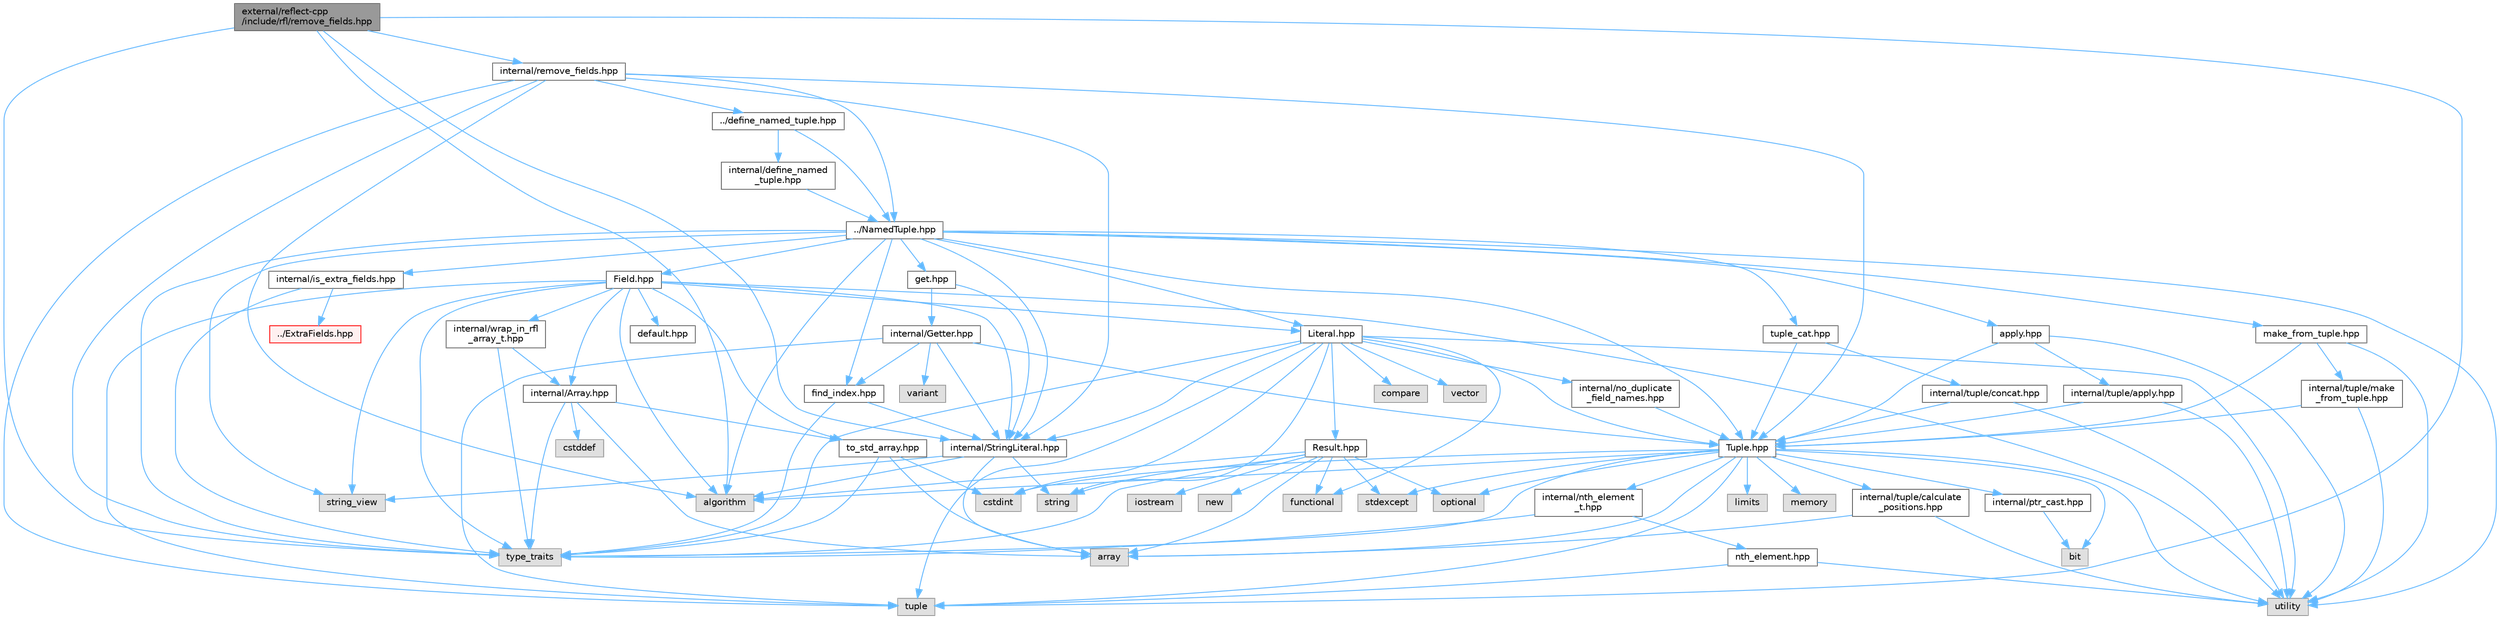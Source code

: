 digraph "external/reflect-cpp/include/rfl/remove_fields.hpp"
{
 // LATEX_PDF_SIZE
  bgcolor="transparent";
  edge [fontname=Helvetica,fontsize=10,labelfontname=Helvetica,labelfontsize=10];
  node [fontname=Helvetica,fontsize=10,shape=box,height=0.2,width=0.4];
  Node1 [id="Node000001",label="external/reflect-cpp\l/include/rfl/remove_fields.hpp",height=0.2,width=0.4,color="gray40", fillcolor="grey60", style="filled", fontcolor="black",tooltip=" "];
  Node1 -> Node2 [id="edge122_Node000001_Node000002",color="steelblue1",style="solid",tooltip=" "];
  Node2 [id="Node000002",label="algorithm",height=0.2,width=0.4,color="grey60", fillcolor="#E0E0E0", style="filled",tooltip=" "];
  Node1 -> Node3 [id="edge123_Node000001_Node000003",color="steelblue1",style="solid",tooltip=" "];
  Node3 [id="Node000003",label="tuple",height=0.2,width=0.4,color="grey60", fillcolor="#E0E0E0", style="filled",tooltip=" "];
  Node1 -> Node4 [id="edge124_Node000001_Node000004",color="steelblue1",style="solid",tooltip=" "];
  Node4 [id="Node000004",label="type_traits",height=0.2,width=0.4,color="grey60", fillcolor="#E0E0E0", style="filled",tooltip=" "];
  Node1 -> Node5 [id="edge125_Node000001_Node000005",color="steelblue1",style="solid",tooltip=" "];
  Node5 [id="Node000005",label="internal/StringLiteral.hpp",height=0.2,width=0.4,color="grey40", fillcolor="white", style="filled",URL="$_string_literal_8hpp.html",tooltip=" "];
  Node5 -> Node2 [id="edge126_Node000005_Node000002",color="steelblue1",style="solid",tooltip=" "];
  Node5 -> Node6 [id="edge127_Node000005_Node000006",color="steelblue1",style="solid",tooltip=" "];
  Node6 [id="Node000006",label="array",height=0.2,width=0.4,color="grey60", fillcolor="#E0E0E0", style="filled",tooltip=" "];
  Node5 -> Node7 [id="edge128_Node000005_Node000007",color="steelblue1",style="solid",tooltip=" "];
  Node7 [id="Node000007",label="string",height=0.2,width=0.4,color="grey60", fillcolor="#E0E0E0", style="filled",tooltip=" "];
  Node5 -> Node8 [id="edge129_Node000005_Node000008",color="steelblue1",style="solid",tooltip=" "];
  Node8 [id="Node000008",label="string_view",height=0.2,width=0.4,color="grey60", fillcolor="#E0E0E0", style="filled",tooltip=" "];
  Node1 -> Node9 [id="edge130_Node000001_Node000009",color="steelblue1",style="solid",tooltip=" "];
  Node9 [id="Node000009",label="internal/remove_fields.hpp",height=0.2,width=0.4,color="grey40", fillcolor="white", style="filled",URL="$internal_2remove__fields_8hpp.html",tooltip=" "];
  Node9 -> Node2 [id="edge131_Node000009_Node000002",color="steelblue1",style="solid",tooltip=" "];
  Node9 -> Node3 [id="edge132_Node000009_Node000003",color="steelblue1",style="solid",tooltip=" "];
  Node9 -> Node4 [id="edge133_Node000009_Node000004",color="steelblue1",style="solid",tooltip=" "];
  Node9 -> Node10 [id="edge134_Node000009_Node000010",color="steelblue1",style="solid",tooltip=" "];
  Node10 [id="Node000010",label="../NamedTuple.hpp",height=0.2,width=0.4,color="grey40", fillcolor="white", style="filled",URL="$_named_tuple_8hpp.html",tooltip=" "];
  Node10 -> Node2 [id="edge135_Node000010_Node000002",color="steelblue1",style="solid",tooltip=" "];
  Node10 -> Node8 [id="edge136_Node000010_Node000008",color="steelblue1",style="solid",tooltip=" "];
  Node10 -> Node4 [id="edge137_Node000010_Node000004",color="steelblue1",style="solid",tooltip=" "];
  Node10 -> Node11 [id="edge138_Node000010_Node000011",color="steelblue1",style="solid",tooltip=" "];
  Node11 [id="Node000011",label="utility",height=0.2,width=0.4,color="grey60", fillcolor="#E0E0E0", style="filled",tooltip=" "];
  Node10 -> Node12 [id="edge139_Node000010_Node000012",color="steelblue1",style="solid",tooltip=" "];
  Node12 [id="Node000012",label="Field.hpp",height=0.2,width=0.4,color="grey40", fillcolor="white", style="filled",URL="$_field_8hpp.html",tooltip=" "];
  Node12 -> Node2 [id="edge140_Node000012_Node000002",color="steelblue1",style="solid",tooltip=" "];
  Node12 -> Node8 [id="edge141_Node000012_Node000008",color="steelblue1",style="solid",tooltip=" "];
  Node12 -> Node3 [id="edge142_Node000012_Node000003",color="steelblue1",style="solid",tooltip=" "];
  Node12 -> Node4 [id="edge143_Node000012_Node000004",color="steelblue1",style="solid",tooltip=" "];
  Node12 -> Node11 [id="edge144_Node000012_Node000011",color="steelblue1",style="solid",tooltip=" "];
  Node12 -> Node13 [id="edge145_Node000012_Node000013",color="steelblue1",style="solid",tooltip=" "];
  Node13 [id="Node000013",label="Literal.hpp",height=0.2,width=0.4,color="grey40", fillcolor="white", style="filled",URL="$_literal_8hpp.html",tooltip=" "];
  Node13 -> Node14 [id="edge146_Node000013_Node000014",color="steelblue1",style="solid",tooltip=" "];
  Node14 [id="Node000014",label="compare",height=0.2,width=0.4,color="grey60", fillcolor="#E0E0E0", style="filled",tooltip=" "];
  Node13 -> Node15 [id="edge147_Node000013_Node000015",color="steelblue1",style="solid",tooltip=" "];
  Node15 [id="Node000015",label="cstdint",height=0.2,width=0.4,color="grey60", fillcolor="#E0E0E0", style="filled",tooltip=" "];
  Node13 -> Node16 [id="edge148_Node000013_Node000016",color="steelblue1",style="solid",tooltip=" "];
  Node16 [id="Node000016",label="functional",height=0.2,width=0.4,color="grey60", fillcolor="#E0E0E0", style="filled",tooltip=" "];
  Node13 -> Node7 [id="edge149_Node000013_Node000007",color="steelblue1",style="solid",tooltip=" "];
  Node13 -> Node3 [id="edge150_Node000013_Node000003",color="steelblue1",style="solid",tooltip=" "];
  Node13 -> Node4 [id="edge151_Node000013_Node000004",color="steelblue1",style="solid",tooltip=" "];
  Node13 -> Node11 [id="edge152_Node000013_Node000011",color="steelblue1",style="solid",tooltip=" "];
  Node13 -> Node17 [id="edge153_Node000013_Node000017",color="steelblue1",style="solid",tooltip=" "];
  Node17 [id="Node000017",label="vector",height=0.2,width=0.4,color="grey60", fillcolor="#E0E0E0", style="filled",tooltip=" "];
  Node13 -> Node18 [id="edge154_Node000013_Node000018",color="steelblue1",style="solid",tooltip=" "];
  Node18 [id="Node000018",label="Result.hpp",height=0.2,width=0.4,color="grey40", fillcolor="white", style="filled",URL="$_result_8hpp.html",tooltip=" "];
  Node18 -> Node2 [id="edge155_Node000018_Node000002",color="steelblue1",style="solid",tooltip=" "];
  Node18 -> Node6 [id="edge156_Node000018_Node000006",color="steelblue1",style="solid",tooltip=" "];
  Node18 -> Node16 [id="edge157_Node000018_Node000016",color="steelblue1",style="solid",tooltip=" "];
  Node18 -> Node19 [id="edge158_Node000018_Node000019",color="steelblue1",style="solid",tooltip=" "];
  Node19 [id="Node000019",label="iostream",height=0.2,width=0.4,color="grey60", fillcolor="#E0E0E0", style="filled",tooltip=" "];
  Node18 -> Node20 [id="edge159_Node000018_Node000020",color="steelblue1",style="solid",tooltip=" "];
  Node20 [id="Node000020",label="new",height=0.2,width=0.4,color="grey60", fillcolor="#E0E0E0", style="filled",tooltip=" "];
  Node18 -> Node21 [id="edge160_Node000018_Node000021",color="steelblue1",style="solid",tooltip=" "];
  Node21 [id="Node000021",label="optional",height=0.2,width=0.4,color="grey60", fillcolor="#E0E0E0", style="filled",tooltip=" "];
  Node18 -> Node22 [id="edge161_Node000018_Node000022",color="steelblue1",style="solid",tooltip=" "];
  Node22 [id="Node000022",label="stdexcept",height=0.2,width=0.4,color="grey60", fillcolor="#E0E0E0", style="filled",tooltip=" "];
  Node18 -> Node7 [id="edge162_Node000018_Node000007",color="steelblue1",style="solid",tooltip=" "];
  Node18 -> Node4 [id="edge163_Node000018_Node000004",color="steelblue1",style="solid",tooltip=" "];
  Node13 -> Node23 [id="edge164_Node000013_Node000023",color="steelblue1",style="solid",tooltip=" "];
  Node23 [id="Node000023",label="Tuple.hpp",height=0.2,width=0.4,color="grey40", fillcolor="white", style="filled",URL="$_tuple_8hpp.html",tooltip=" "];
  Node23 -> Node2 [id="edge165_Node000023_Node000002",color="steelblue1",style="solid",tooltip=" "];
  Node23 -> Node6 [id="edge166_Node000023_Node000006",color="steelblue1",style="solid",tooltip=" "];
  Node23 -> Node24 [id="edge167_Node000023_Node000024",color="steelblue1",style="solid",tooltip=" "];
  Node24 [id="Node000024",label="bit",height=0.2,width=0.4,color="grey60", fillcolor="#E0E0E0", style="filled",tooltip=" "];
  Node23 -> Node15 [id="edge168_Node000023_Node000015",color="steelblue1",style="solid",tooltip=" "];
  Node23 -> Node25 [id="edge169_Node000023_Node000025",color="steelblue1",style="solid",tooltip=" "];
  Node25 [id="Node000025",label="limits",height=0.2,width=0.4,color="grey60", fillcolor="#E0E0E0", style="filled",tooltip=" "];
  Node23 -> Node26 [id="edge170_Node000023_Node000026",color="steelblue1",style="solid",tooltip=" "];
  Node26 [id="Node000026",label="memory",height=0.2,width=0.4,color="grey60", fillcolor="#E0E0E0", style="filled",tooltip=" "];
  Node23 -> Node21 [id="edge171_Node000023_Node000021",color="steelblue1",style="solid",tooltip=" "];
  Node23 -> Node22 [id="edge172_Node000023_Node000022",color="steelblue1",style="solid",tooltip=" "];
  Node23 -> Node3 [id="edge173_Node000023_Node000003",color="steelblue1",style="solid",tooltip=" "];
  Node23 -> Node4 [id="edge174_Node000023_Node000004",color="steelblue1",style="solid",tooltip=" "];
  Node23 -> Node11 [id="edge175_Node000023_Node000011",color="steelblue1",style="solid",tooltip=" "];
  Node23 -> Node27 [id="edge176_Node000023_Node000027",color="steelblue1",style="solid",tooltip=" "];
  Node27 [id="Node000027",label="internal/nth_element\l_t.hpp",height=0.2,width=0.4,color="grey40", fillcolor="white", style="filled",URL="$nth__element__t_8hpp.html",tooltip=" "];
  Node27 -> Node4 [id="edge177_Node000027_Node000004",color="steelblue1",style="solid",tooltip=" "];
  Node27 -> Node28 [id="edge178_Node000027_Node000028",color="steelblue1",style="solid",tooltip=" "];
  Node28 [id="Node000028",label="nth_element.hpp",height=0.2,width=0.4,color="grey40", fillcolor="white", style="filled",URL="$nth__element_8hpp.html",tooltip=" "];
  Node28 -> Node3 [id="edge179_Node000028_Node000003",color="steelblue1",style="solid",tooltip=" "];
  Node28 -> Node11 [id="edge180_Node000028_Node000011",color="steelblue1",style="solid",tooltip=" "];
  Node23 -> Node29 [id="edge181_Node000023_Node000029",color="steelblue1",style="solid",tooltip=" "];
  Node29 [id="Node000029",label="internal/ptr_cast.hpp",height=0.2,width=0.4,color="grey40", fillcolor="white", style="filled",URL="$ptr__cast_8hpp.html",tooltip=" "];
  Node29 -> Node24 [id="edge182_Node000029_Node000024",color="steelblue1",style="solid",tooltip=" "];
  Node23 -> Node30 [id="edge183_Node000023_Node000030",color="steelblue1",style="solid",tooltip=" "];
  Node30 [id="Node000030",label="internal/tuple/calculate\l_positions.hpp",height=0.2,width=0.4,color="grey40", fillcolor="white", style="filled",URL="$calculate__positions_8hpp.html",tooltip=" "];
  Node30 -> Node6 [id="edge184_Node000030_Node000006",color="steelblue1",style="solid",tooltip=" "];
  Node30 -> Node11 [id="edge185_Node000030_Node000011",color="steelblue1",style="solid",tooltip=" "];
  Node13 -> Node5 [id="edge186_Node000013_Node000005",color="steelblue1",style="solid",tooltip=" "];
  Node13 -> Node31 [id="edge187_Node000013_Node000031",color="steelblue1",style="solid",tooltip=" "];
  Node31 [id="Node000031",label="internal/no_duplicate\l_field_names.hpp",height=0.2,width=0.4,color="grey40", fillcolor="white", style="filled",URL="$no__duplicate__field__names_8hpp.html",tooltip=" "];
  Node31 -> Node23 [id="edge188_Node000031_Node000023",color="steelblue1",style="solid",tooltip=" "];
  Node12 -> Node32 [id="edge189_Node000012_Node000032",color="steelblue1",style="solid",tooltip=" "];
  Node32 [id="Node000032",label="default.hpp",height=0.2,width=0.4,color="grey40", fillcolor="white", style="filled",URL="$default_8hpp.html",tooltip=" "];
  Node12 -> Node33 [id="edge190_Node000012_Node000033",color="steelblue1",style="solid",tooltip=" "];
  Node33 [id="Node000033",label="internal/Array.hpp",height=0.2,width=0.4,color="grey40", fillcolor="white", style="filled",URL="$_array_8hpp.html",tooltip=" "];
  Node33 -> Node6 [id="edge191_Node000033_Node000006",color="steelblue1",style="solid",tooltip=" "];
  Node33 -> Node34 [id="edge192_Node000033_Node000034",color="steelblue1",style="solid",tooltip=" "];
  Node34 [id="Node000034",label="cstddef",height=0.2,width=0.4,color="grey60", fillcolor="#E0E0E0", style="filled",tooltip=" "];
  Node33 -> Node4 [id="edge193_Node000033_Node000004",color="steelblue1",style="solid",tooltip=" "];
  Node33 -> Node35 [id="edge194_Node000033_Node000035",color="steelblue1",style="solid",tooltip=" "];
  Node35 [id="Node000035",label="to_std_array.hpp",height=0.2,width=0.4,color="grey40", fillcolor="white", style="filled",URL="$to__std__array_8hpp.html",tooltip=" "];
  Node35 -> Node6 [id="edge195_Node000035_Node000006",color="steelblue1",style="solid",tooltip=" "];
  Node35 -> Node15 [id="edge196_Node000035_Node000015",color="steelblue1",style="solid",tooltip=" "];
  Node35 -> Node4 [id="edge197_Node000035_Node000004",color="steelblue1",style="solid",tooltip=" "];
  Node12 -> Node5 [id="edge198_Node000012_Node000005",color="steelblue1",style="solid",tooltip=" "];
  Node12 -> Node35 [id="edge199_Node000012_Node000035",color="steelblue1",style="solid",tooltip=" "];
  Node12 -> Node36 [id="edge200_Node000012_Node000036",color="steelblue1",style="solid",tooltip=" "];
  Node36 [id="Node000036",label="internal/wrap_in_rfl\l_array_t.hpp",height=0.2,width=0.4,color="grey40", fillcolor="white", style="filled",URL="$wrap__in__rfl__array__t_8hpp.html",tooltip=" "];
  Node36 -> Node4 [id="edge201_Node000036_Node000004",color="steelblue1",style="solid",tooltip=" "];
  Node36 -> Node33 [id="edge202_Node000036_Node000033",color="steelblue1",style="solid",tooltip=" "];
  Node10 -> Node13 [id="edge203_Node000010_Node000013",color="steelblue1",style="solid",tooltip=" "];
  Node10 -> Node23 [id="edge204_Node000010_Node000023",color="steelblue1",style="solid",tooltip=" "];
  Node10 -> Node37 [id="edge205_Node000010_Node000037",color="steelblue1",style="solid",tooltip=" "];
  Node37 [id="Node000037",label="apply.hpp",height=0.2,width=0.4,color="grey40", fillcolor="white", style="filled",URL="$apply_8hpp.html",tooltip=" "];
  Node37 -> Node11 [id="edge206_Node000037_Node000011",color="steelblue1",style="solid",tooltip=" "];
  Node37 -> Node23 [id="edge207_Node000037_Node000023",color="steelblue1",style="solid",tooltip=" "];
  Node37 -> Node38 [id="edge208_Node000037_Node000038",color="steelblue1",style="solid",tooltip=" "];
  Node38 [id="Node000038",label="internal/tuple/apply.hpp",height=0.2,width=0.4,color="grey40", fillcolor="white", style="filled",URL="$internal_2tuple_2apply_8hpp.html",tooltip=" "];
  Node38 -> Node11 [id="edge209_Node000038_Node000011",color="steelblue1",style="solid",tooltip=" "];
  Node38 -> Node23 [id="edge210_Node000038_Node000023",color="steelblue1",style="solid",tooltip=" "];
  Node10 -> Node39 [id="edge211_Node000010_Node000039",color="steelblue1",style="solid",tooltip=" "];
  Node39 [id="Node000039",label="get.hpp",height=0.2,width=0.4,color="grey40", fillcolor="white", style="filled",URL="$get_8hpp.html",tooltip=" "];
  Node39 -> Node40 [id="edge212_Node000039_Node000040",color="steelblue1",style="solid",tooltip=" "];
  Node40 [id="Node000040",label="internal/Getter.hpp",height=0.2,width=0.4,color="grey40", fillcolor="white", style="filled",URL="$_getter_8hpp.html",tooltip=" "];
  Node40 -> Node3 [id="edge213_Node000040_Node000003",color="steelblue1",style="solid",tooltip=" "];
  Node40 -> Node41 [id="edge214_Node000040_Node000041",color="steelblue1",style="solid",tooltip=" "];
  Node41 [id="Node000041",label="variant",height=0.2,width=0.4,color="grey60", fillcolor="#E0E0E0", style="filled",tooltip=" "];
  Node40 -> Node23 [id="edge215_Node000040_Node000023",color="steelblue1",style="solid",tooltip=" "];
  Node40 -> Node5 [id="edge216_Node000040_Node000005",color="steelblue1",style="solid",tooltip=" "];
  Node40 -> Node42 [id="edge217_Node000040_Node000042",color="steelblue1",style="solid",tooltip=" "];
  Node42 [id="Node000042",label="find_index.hpp",height=0.2,width=0.4,color="grey40", fillcolor="white", style="filled",URL="$find__index_8hpp.html",tooltip=" "];
  Node42 -> Node4 [id="edge218_Node000042_Node000004",color="steelblue1",style="solid",tooltip=" "];
  Node42 -> Node5 [id="edge219_Node000042_Node000005",color="steelblue1",style="solid",tooltip=" "];
  Node39 -> Node5 [id="edge220_Node000039_Node000005",color="steelblue1",style="solid",tooltip=" "];
  Node10 -> Node5 [id="edge221_Node000010_Node000005",color="steelblue1",style="solid",tooltip=" "];
  Node10 -> Node42 [id="edge222_Node000010_Node000042",color="steelblue1",style="solid",tooltip=" "];
  Node10 -> Node43 [id="edge223_Node000010_Node000043",color="steelblue1",style="solid",tooltip=" "];
  Node43 [id="Node000043",label="internal/is_extra_fields.hpp",height=0.2,width=0.4,color="grey40", fillcolor="white", style="filled",URL="$is__extra__fields_8hpp.html",tooltip=" "];
  Node43 -> Node4 [id="edge224_Node000043_Node000004",color="steelblue1",style="solid",tooltip=" "];
  Node43 -> Node44 [id="edge225_Node000043_Node000044",color="steelblue1",style="solid",tooltip=" "];
  Node44 [id="Node000044",label="../ExtraFields.hpp",height=0.2,width=0.4,color="red", fillcolor="#FFF0F0", style="filled",URL="$_extra_fields_8hpp.html",tooltip=" "];
  Node10 -> Node46 [id="edge226_Node000010_Node000046",color="steelblue1",style="solid",tooltip=" "];
  Node46 [id="Node000046",label="make_from_tuple.hpp",height=0.2,width=0.4,color="grey40", fillcolor="white", style="filled",URL="$make__from__tuple_8hpp.html",tooltip=" "];
  Node46 -> Node11 [id="edge227_Node000046_Node000011",color="steelblue1",style="solid",tooltip=" "];
  Node46 -> Node23 [id="edge228_Node000046_Node000023",color="steelblue1",style="solid",tooltip=" "];
  Node46 -> Node47 [id="edge229_Node000046_Node000047",color="steelblue1",style="solid",tooltip=" "];
  Node47 [id="Node000047",label="internal/tuple/make\l_from_tuple.hpp",height=0.2,width=0.4,color="grey40", fillcolor="white", style="filled",URL="$internal_2tuple_2make__from__tuple_8hpp.html",tooltip=" "];
  Node47 -> Node11 [id="edge230_Node000047_Node000011",color="steelblue1",style="solid",tooltip=" "];
  Node47 -> Node23 [id="edge231_Node000047_Node000023",color="steelblue1",style="solid",tooltip=" "];
  Node10 -> Node48 [id="edge232_Node000010_Node000048",color="steelblue1",style="solid",tooltip=" "];
  Node48 [id="Node000048",label="tuple_cat.hpp",height=0.2,width=0.4,color="grey40", fillcolor="white", style="filled",URL="$tuple__cat_8hpp.html",tooltip=" "];
  Node48 -> Node23 [id="edge233_Node000048_Node000023",color="steelblue1",style="solid",tooltip=" "];
  Node48 -> Node49 [id="edge234_Node000048_Node000049",color="steelblue1",style="solid",tooltip=" "];
  Node49 [id="Node000049",label="internal/tuple/concat.hpp",height=0.2,width=0.4,color="grey40", fillcolor="white", style="filled",URL="$concat_8hpp.html",tooltip=" "];
  Node49 -> Node11 [id="edge235_Node000049_Node000011",color="steelblue1",style="solid",tooltip=" "];
  Node49 -> Node23 [id="edge236_Node000049_Node000023",color="steelblue1",style="solid",tooltip=" "];
  Node9 -> Node23 [id="edge237_Node000009_Node000023",color="steelblue1",style="solid",tooltip=" "];
  Node9 -> Node50 [id="edge238_Node000009_Node000050",color="steelblue1",style="solid",tooltip=" "];
  Node50 [id="Node000050",label="../define_named_tuple.hpp",height=0.2,width=0.4,color="grey40", fillcolor="white", style="filled",URL="$define__named__tuple_8hpp.html",tooltip=" "];
  Node50 -> Node10 [id="edge239_Node000050_Node000010",color="steelblue1",style="solid",tooltip=" "];
  Node50 -> Node51 [id="edge240_Node000050_Node000051",color="steelblue1",style="solid",tooltip=" "];
  Node51 [id="Node000051",label="internal/define_named\l_tuple.hpp",height=0.2,width=0.4,color="grey40", fillcolor="white", style="filled",URL="$internal_2define__named__tuple_8hpp.html",tooltip=" "];
  Node51 -> Node10 [id="edge241_Node000051_Node000010",color="steelblue1",style="solid",tooltip=" "];
  Node9 -> Node5 [id="edge242_Node000009_Node000005",color="steelblue1",style="solid",tooltip=" "];
}
